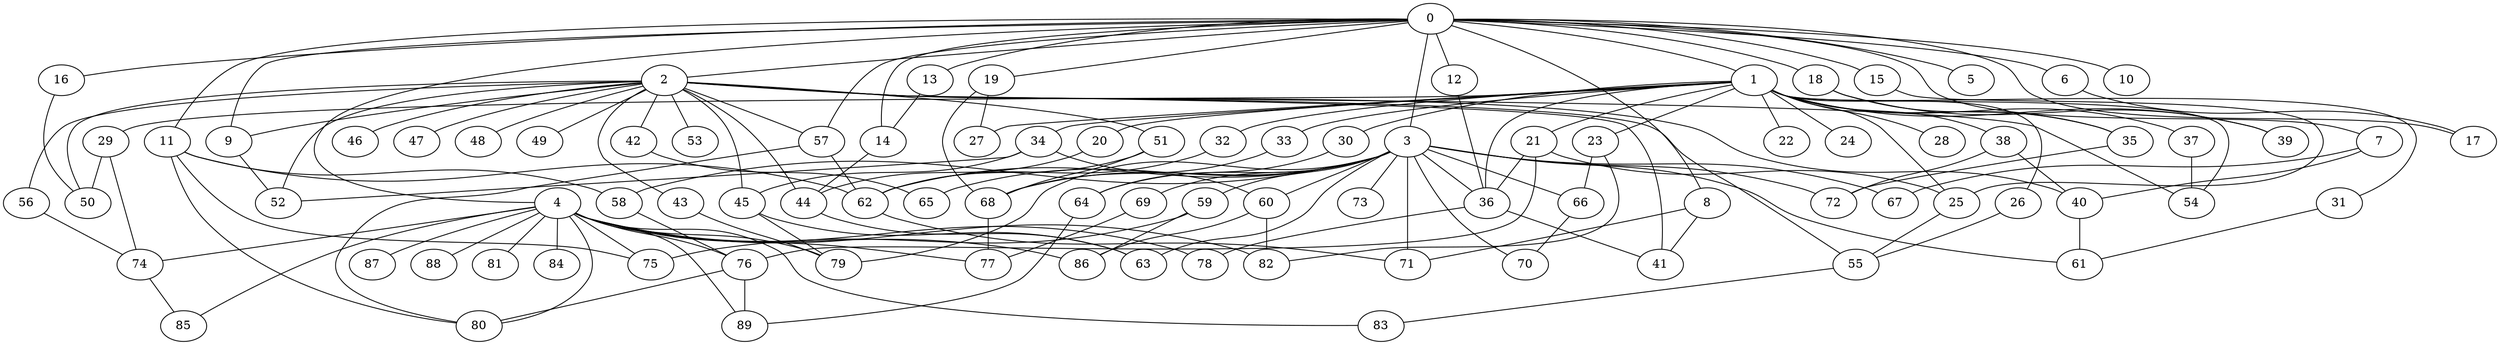 
graph graphname {
    0 -- 1
0 -- 2
0 -- 3
0 -- 4
0 -- 5
0 -- 6
0 -- 7
0 -- 8
0 -- 9
0 -- 10
0 -- 11
0 -- 12
0 -- 13
0 -- 14
0 -- 15
0 -- 16
0 -- 17
0 -- 18
0 -- 19
0 -- 57
1 -- 32
1 -- 34
1 -- 35
1 -- 36
1 -- 37
1 -- 38
1 -- 33
1 -- 39
1 -- 20
1 -- 21
1 -- 22
1 -- 23
1 -- 24
1 -- 25
1 -- 26
1 -- 27
1 -- 28
1 -- 29
1 -- 30
1 -- 31
1 -- 54
2 -- 40
2 -- 41
2 -- 42
2 -- 43
2 -- 44
2 -- 45
2 -- 46
2 -- 47
2 -- 48
2 -- 49
2 -- 50
2 -- 51
2 -- 52
2 -- 53
2 -- 54
2 -- 55
2 -- 56
2 -- 57
2 -- 9
3 -- 64
3 -- 66
3 -- 67
3 -- 68
3 -- 69
3 -- 70
3 -- 65
3 -- 72
3 -- 73
3 -- 71
3 -- 58
3 -- 59
3 -- 60
3 -- 61
3 -- 62
3 -- 63
3 -- 79
3 -- 36
4 -- 74
4 -- 75
4 -- 76
4 -- 77
4 -- 78
4 -- 79
4 -- 80
4 -- 81
4 -- 82
4 -- 83
4 -- 84
4 -- 85
4 -- 86
4 -- 87
4 -- 88
4 -- 89
6 -- 17
7 -- 67
7 -- 40
8 -- 71
8 -- 41
9 -- 52
11 -- 58
11 -- 80
11 -- 75
11 -- 62
12 -- 36
13 -- 14
14 -- 44
15 -- 25
16 -- 50
18 -- 35
18 -- 39
19 -- 27
19 -- 68
20 -- 44
21 -- 36
21 -- 25
21 -- 76
23 -- 82
23 -- 66
25 -- 55
26 -- 55
29 -- 50
29 -- 74
30 -- 64
31 -- 61
32 -- 62
33 -- 68
34 -- 52
34 -- 60
34 -- 45
35 -- 72
36 -- 41
36 -- 78
37 -- 54
38 -- 72
38 -- 40
40 -- 61
42 -- 65
43 -- 79
44 -- 63
45 -- 79
45 -- 63
51 -- 68
51 -- 62
55 -- 83
56 -- 74
57 -- 62
57 -- 80
58 -- 76
59 -- 86
59 -- 75
60 -- 86
60 -- 82
62 -- 71
64 -- 89
66 -- 70
68 -- 77
69 -- 77
74 -- 85
76 -- 80
76 -- 89

}
